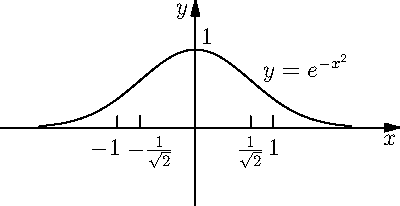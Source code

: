 size(200);
import graph;
real f(real x){return exp(-x^2);}
draw(graph(f,-2,2));
label("$y=e^{-x^2}$",(0.8,f(0.8)),align=NE);
xtick("$1$",1);
xtick("$\frac{1}{\sqrt{2}}$",1/sqrt(2));
xtick(Label("$-\frac{1}{\sqrt{2}}$",align=S+0.3E),-1/sqrt(2));
xtick(Label("$-1$",align=S+0.5W),-1);
label("$1$",(0,1),NE);
xlimits(-2.5,2.5);
ylimits(-1,1.5);
axes("$x$","$y$",Arrow());
